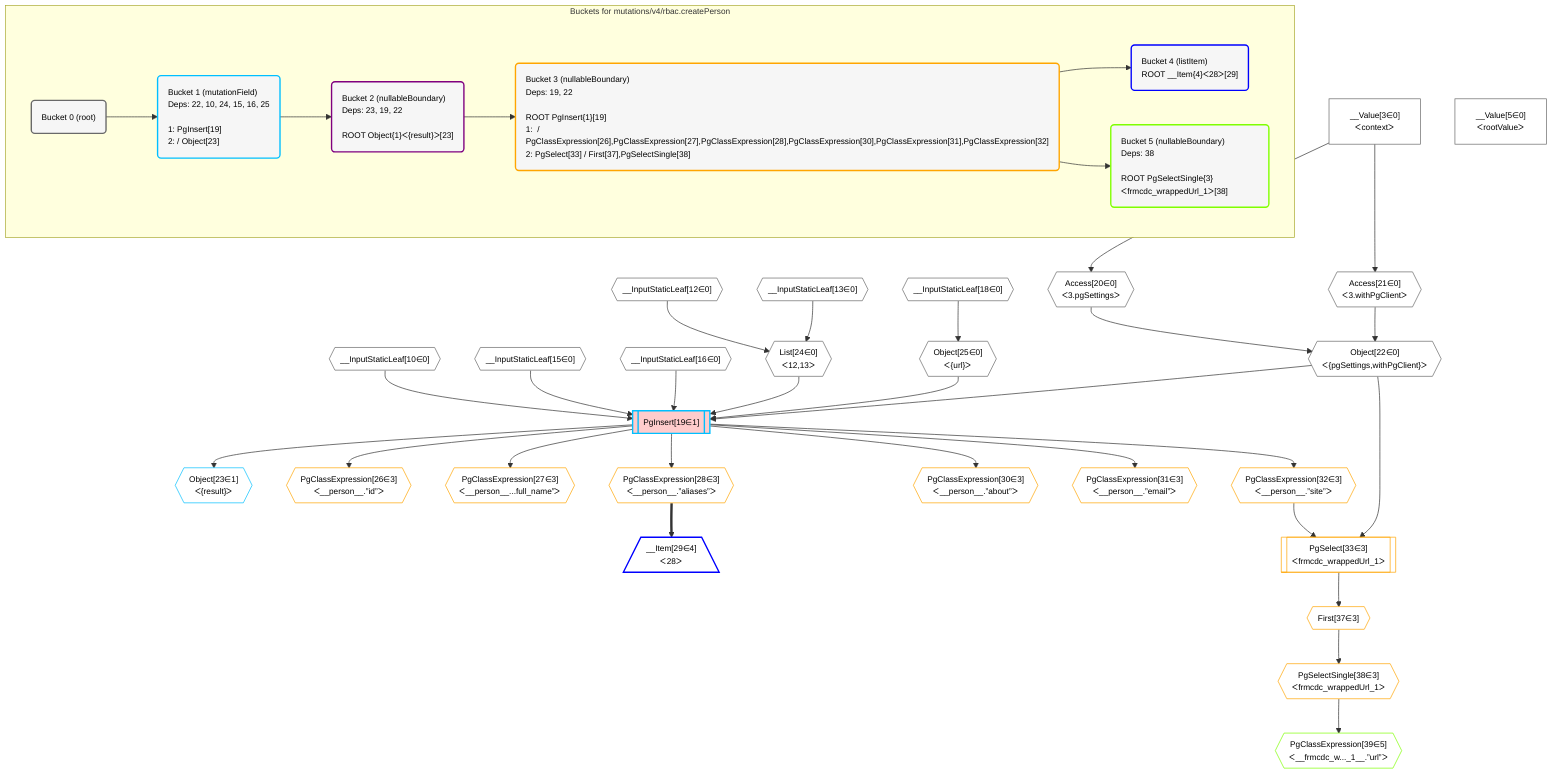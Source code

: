 %%{init: {'themeVariables': { 'fontSize': '12px'}}}%%
graph TD
    classDef path fill:#eee,stroke:#000,color:#000
    classDef plan fill:#fff,stroke-width:1px,color:#000
    classDef itemplan fill:#fff,stroke-width:2px,color:#000
    classDef unbatchedplan fill:#dff,stroke-width:1px,color:#000
    classDef sideeffectplan fill:#fcc,stroke-width:2px,color:#000
    classDef bucket fill:#f6f6f6,color:#000,stroke-width:2px,text-align:left


    %% define steps
    __Value3["__Value[3∈0]<br />ᐸcontextᐳ"]:::plan
    __Value5["__Value[5∈0]<br />ᐸrootValueᐳ"]:::plan
    __InputStaticLeaf10{{"__InputStaticLeaf[10∈0]"}}:::plan
    __InputStaticLeaf12{{"__InputStaticLeaf[12∈0]"}}:::plan
    __InputStaticLeaf13{{"__InputStaticLeaf[13∈0]"}}:::plan
    __InputStaticLeaf15{{"__InputStaticLeaf[15∈0]"}}:::plan
    __InputStaticLeaf16{{"__InputStaticLeaf[16∈0]"}}:::plan
    __InputStaticLeaf18{{"__InputStaticLeaf[18∈0]"}}:::plan
    Access20{{"Access[20∈0]<br />ᐸ3.pgSettingsᐳ"}}:::plan
    Access21{{"Access[21∈0]<br />ᐸ3.withPgClientᐳ"}}:::plan
    Object22{{"Object[22∈0]<br />ᐸ{pgSettings,withPgClient}ᐳ"}}:::plan
    List24{{"List[24∈0]<br />ᐸ12,13ᐳ"}}:::plan
    Object25{{"Object[25∈0]<br />ᐸ{url}ᐳ"}}:::plan
    PgInsert19[["PgInsert[19∈1]"]]:::sideeffectplan
    Object23{{"Object[23∈1]<br />ᐸ{result}ᐳ"}}:::plan
    PgClassExpression26{{"PgClassExpression[26∈3]<br />ᐸ__person__.”id”ᐳ"}}:::plan
    PgClassExpression27{{"PgClassExpression[27∈3]<br />ᐸ__person__...full_name”ᐳ"}}:::plan
    PgClassExpression28{{"PgClassExpression[28∈3]<br />ᐸ__person__.”aliases”ᐳ"}}:::plan
    __Item29[/"__Item[29∈4]<br />ᐸ28ᐳ"\]:::itemplan
    PgClassExpression30{{"PgClassExpression[30∈3]<br />ᐸ__person__.”about”ᐳ"}}:::plan
    PgClassExpression31{{"PgClassExpression[31∈3]<br />ᐸ__person__.”email”ᐳ"}}:::plan
    PgClassExpression32{{"PgClassExpression[32∈3]<br />ᐸ__person__.”site”ᐳ"}}:::plan
    PgSelect33[["PgSelect[33∈3]<br />ᐸfrmcdc_wrappedUrl_1ᐳ"]]:::plan
    First37{{"First[37∈3]"}}:::plan
    PgSelectSingle38{{"PgSelectSingle[38∈3]<br />ᐸfrmcdc_wrappedUrl_1ᐳ"}}:::plan
    PgClassExpression39{{"PgClassExpression[39∈5]<br />ᐸ__frmcdc_w..._1__.”url”ᐳ"}}:::plan

    %% plan dependencies
    __Value3 --> Access20
    __Value3 --> Access21
    Access20 & Access21 --> Object22
    __InputStaticLeaf12 & __InputStaticLeaf13 --> List24
    __InputStaticLeaf18 --> Object25
    Object22 & __InputStaticLeaf10 & List24 & __InputStaticLeaf15 & __InputStaticLeaf16 & Object25 --> PgInsert19
    PgInsert19 --> Object23
    PgInsert19 --> PgClassExpression26
    PgInsert19 --> PgClassExpression27
    PgInsert19 --> PgClassExpression28
    PgClassExpression28 ==> __Item29
    PgInsert19 --> PgClassExpression30
    PgInsert19 --> PgClassExpression31
    PgInsert19 --> PgClassExpression32
    Object22 & PgClassExpression32 --> PgSelect33
    PgSelect33 --> First37
    First37 --> PgSelectSingle38
    PgSelectSingle38 --> PgClassExpression39

    subgraph "Buckets for mutations/v4/rbac.createPerson"
    Bucket0("Bucket 0 (root)"):::bucket
    classDef bucket0 stroke:#696969
    class Bucket0,__Value3,__Value5,__InputStaticLeaf10,__InputStaticLeaf12,__InputStaticLeaf13,__InputStaticLeaf15,__InputStaticLeaf16,__InputStaticLeaf18,Access20,Access21,Object22,List24,Object25 bucket0
    Bucket1("Bucket 1 (mutationField)<br />Deps: 22, 10, 24, 15, 16, 25<br /><br />1: PgInsert[19]<br />2:  / Object[23]"):::bucket
    classDef bucket1 stroke:#00bfff
    class Bucket1,PgInsert19,Object23 bucket1
    Bucket2("Bucket 2 (nullableBoundary)<br />Deps: 23, 19, 22<br /><br />ROOT Object{1}ᐸ{result}ᐳ[23]"):::bucket
    classDef bucket2 stroke:#7f007f
    class Bucket2 bucket2
    Bucket3("Bucket 3 (nullableBoundary)<br />Deps: 19, 22<br /><br />ROOT PgInsert{1}[19]<br />1:  / PgClassExpression[26],PgClassExpression[27],PgClassExpression[28],PgClassExpression[30],PgClassExpression[31],PgClassExpression[32]<br />2: PgSelect[33] / First[37],PgSelectSingle[38]"):::bucket
    classDef bucket3 stroke:#ffa500
    class Bucket3,PgClassExpression26,PgClassExpression27,PgClassExpression28,PgClassExpression30,PgClassExpression31,PgClassExpression32,PgSelect33,First37,PgSelectSingle38 bucket3
    Bucket4("Bucket 4 (listItem)<br />ROOT __Item{4}ᐸ28ᐳ[29]"):::bucket
    classDef bucket4 stroke:#0000ff
    class Bucket4,__Item29 bucket4
    Bucket5("Bucket 5 (nullableBoundary)<br />Deps: 38<br /><br />ROOT PgSelectSingle{3}ᐸfrmcdc_wrappedUrl_1ᐳ[38]"):::bucket
    classDef bucket5 stroke:#7fff00
    class Bucket5,PgClassExpression39 bucket5
    Bucket0 --> Bucket1
    Bucket1 --> Bucket2
    Bucket2 --> Bucket3
    Bucket3 --> Bucket4 & Bucket5
    end
